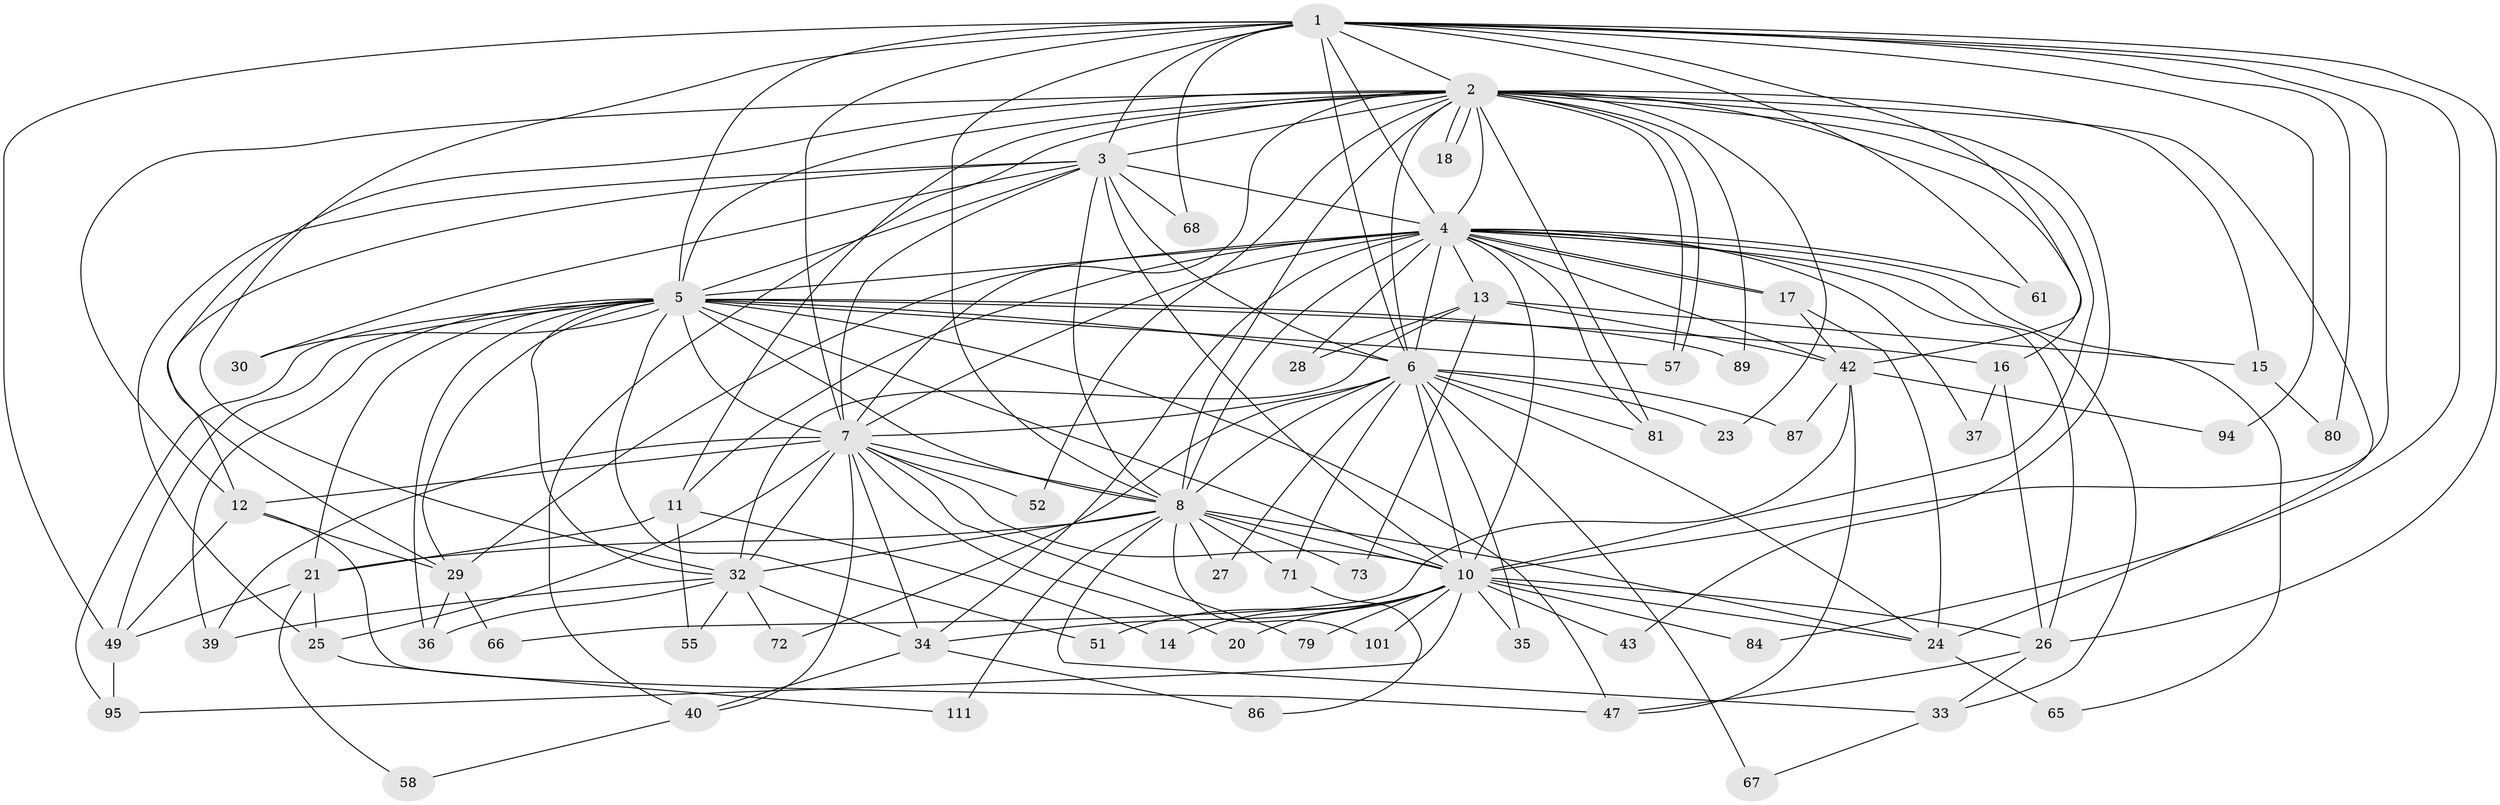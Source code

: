 // original degree distribution, {21: 0.015873015873015872, 26: 0.007936507936507936, 18: 0.015873015873015872, 25: 0.015873015873015872, 28: 0.007936507936507936, 20: 0.007936507936507936, 23: 0.007936507936507936, 6: 0.047619047619047616, 7: 0.015873015873015872, 2: 0.6031746031746031, 3: 0.15079365079365079, 4: 0.047619047619047616, 5: 0.031746031746031744, 9: 0.015873015873015872, 8: 0.007936507936507936}
// Generated by graph-tools (version 1.1) at 2025/17/03/04/25 18:17:36]
// undirected, 63 vertices, 171 edges
graph export_dot {
graph [start="1"]
  node [color=gray90,style=filled];
  1 [super="+63"];
  2 [super="+83+124"];
  3 [super="+104+108+112"];
  4 [super="+120+97+116+113+19+96+9+56+78"];
  5 [super="+85+109+98+118+41+48+53"];
  6 [super="+22"];
  7 [super="+88"];
  8;
  10 [super="+60"];
  11;
  12 [super="+54"];
  13;
  14;
  15;
  16;
  17;
  18;
  20;
  21 [super="+105+91"];
  23;
  24 [super="+122"];
  25;
  26 [super="+31+64"];
  27;
  28;
  29;
  30;
  32 [super="+106+100+50"];
  33;
  34 [super="+59"];
  35;
  36 [super="+115"];
  37;
  39;
  40;
  42 [super="+46+75+93"];
  43;
  47 [super="+74"];
  49 [super="+123+99"];
  51;
  52;
  55;
  57 [super="+117"];
  58;
  61;
  65;
  66;
  67;
  68;
  71;
  72;
  73;
  79;
  80;
  81 [super="+114"];
  84;
  86;
  87 [super="+107"];
  89 [super="+90"];
  94;
  95;
  101;
  111;
  1 -- 2;
  1 -- 3 [weight=2];
  1 -- 4 [weight=3];
  1 -- 5;
  1 -- 6;
  1 -- 7;
  1 -- 8 [weight=2];
  1 -- 10;
  1 -- 26;
  1 -- 49;
  1 -- 61;
  1 -- 68;
  1 -- 80;
  1 -- 84;
  1 -- 94;
  1 -- 32;
  1 -- 42;
  2 -- 3;
  2 -- 4 [weight=2];
  2 -- 5;
  2 -- 6;
  2 -- 7;
  2 -- 8;
  2 -- 10;
  2 -- 11;
  2 -- 15;
  2 -- 16;
  2 -- 18;
  2 -- 18;
  2 -- 23;
  2 -- 40;
  2 -- 43;
  2 -- 52;
  2 -- 57;
  2 -- 57;
  2 -- 81;
  2 -- 89 [weight=2];
  2 -- 12;
  2 -- 24;
  2 -- 29;
  3 -- 4 [weight=3];
  3 -- 5 [weight=2];
  3 -- 6;
  3 -- 7;
  3 -- 8 [weight=2];
  3 -- 10 [weight=3];
  3 -- 12;
  3 -- 25;
  3 -- 30;
  3 -- 68;
  4 -- 5 [weight=3];
  4 -- 6 [weight=3];
  4 -- 7 [weight=3];
  4 -- 8 [weight=5];
  4 -- 10 [weight=2];
  4 -- 11 [weight=2];
  4 -- 13 [weight=2];
  4 -- 17 [weight=2];
  4 -- 17;
  4 -- 33;
  4 -- 37;
  4 -- 61;
  4 -- 34 [weight=2];
  4 -- 65;
  4 -- 81;
  4 -- 28;
  4 -- 29;
  4 -- 42 [weight=4];
  4 -- 26;
  5 -- 6 [weight=2];
  5 -- 7;
  5 -- 8 [weight=3];
  5 -- 10 [weight=3];
  5 -- 16;
  5 -- 21 [weight=2];
  5 -- 30;
  5 -- 36;
  5 -- 57;
  5 -- 49 [weight=2];
  5 -- 39;
  5 -- 32;
  5 -- 29;
  5 -- 95;
  5 -- 89 [weight=2];
  5 -- 51;
  5 -- 47;
  6 -- 7;
  6 -- 8;
  6 -- 10;
  6 -- 23;
  6 -- 27;
  6 -- 35;
  6 -- 72;
  6 -- 81;
  6 -- 87;
  6 -- 24;
  6 -- 67;
  6 -- 71;
  7 -- 8;
  7 -- 10;
  7 -- 12;
  7 -- 20;
  7 -- 25;
  7 -- 32;
  7 -- 34 [weight=2];
  7 -- 39;
  7 -- 52;
  7 -- 79;
  7 -- 40;
  8 -- 10;
  8 -- 24;
  8 -- 27;
  8 -- 33;
  8 -- 71;
  8 -- 73;
  8 -- 101;
  8 -- 111;
  8 -- 32;
  8 -- 21;
  10 -- 14;
  10 -- 20;
  10 -- 26;
  10 -- 34;
  10 -- 35;
  10 -- 43;
  10 -- 51;
  10 -- 84;
  10 -- 101;
  10 -- 79;
  10 -- 95;
  10 -- 24;
  11 -- 14;
  11 -- 21;
  11 -- 55;
  12 -- 29;
  12 -- 47;
  12 -- 49;
  13 -- 15;
  13 -- 28;
  13 -- 32;
  13 -- 73;
  13 -- 42;
  15 -- 80;
  16 -- 37;
  16 -- 26;
  17 -- 24;
  17 -- 42;
  21 -- 58;
  21 -- 49;
  21 -- 25;
  24 -- 65;
  25 -- 111;
  26 -- 47;
  26 -- 33;
  29 -- 66;
  29 -- 36;
  32 -- 36;
  32 -- 39;
  32 -- 55;
  32 -- 72;
  32 -- 34;
  33 -- 67;
  34 -- 40;
  34 -- 86;
  40 -- 58;
  42 -- 66;
  42 -- 87 [weight=2];
  42 -- 94;
  42 -- 47;
  49 -- 95;
  71 -- 86;
}
